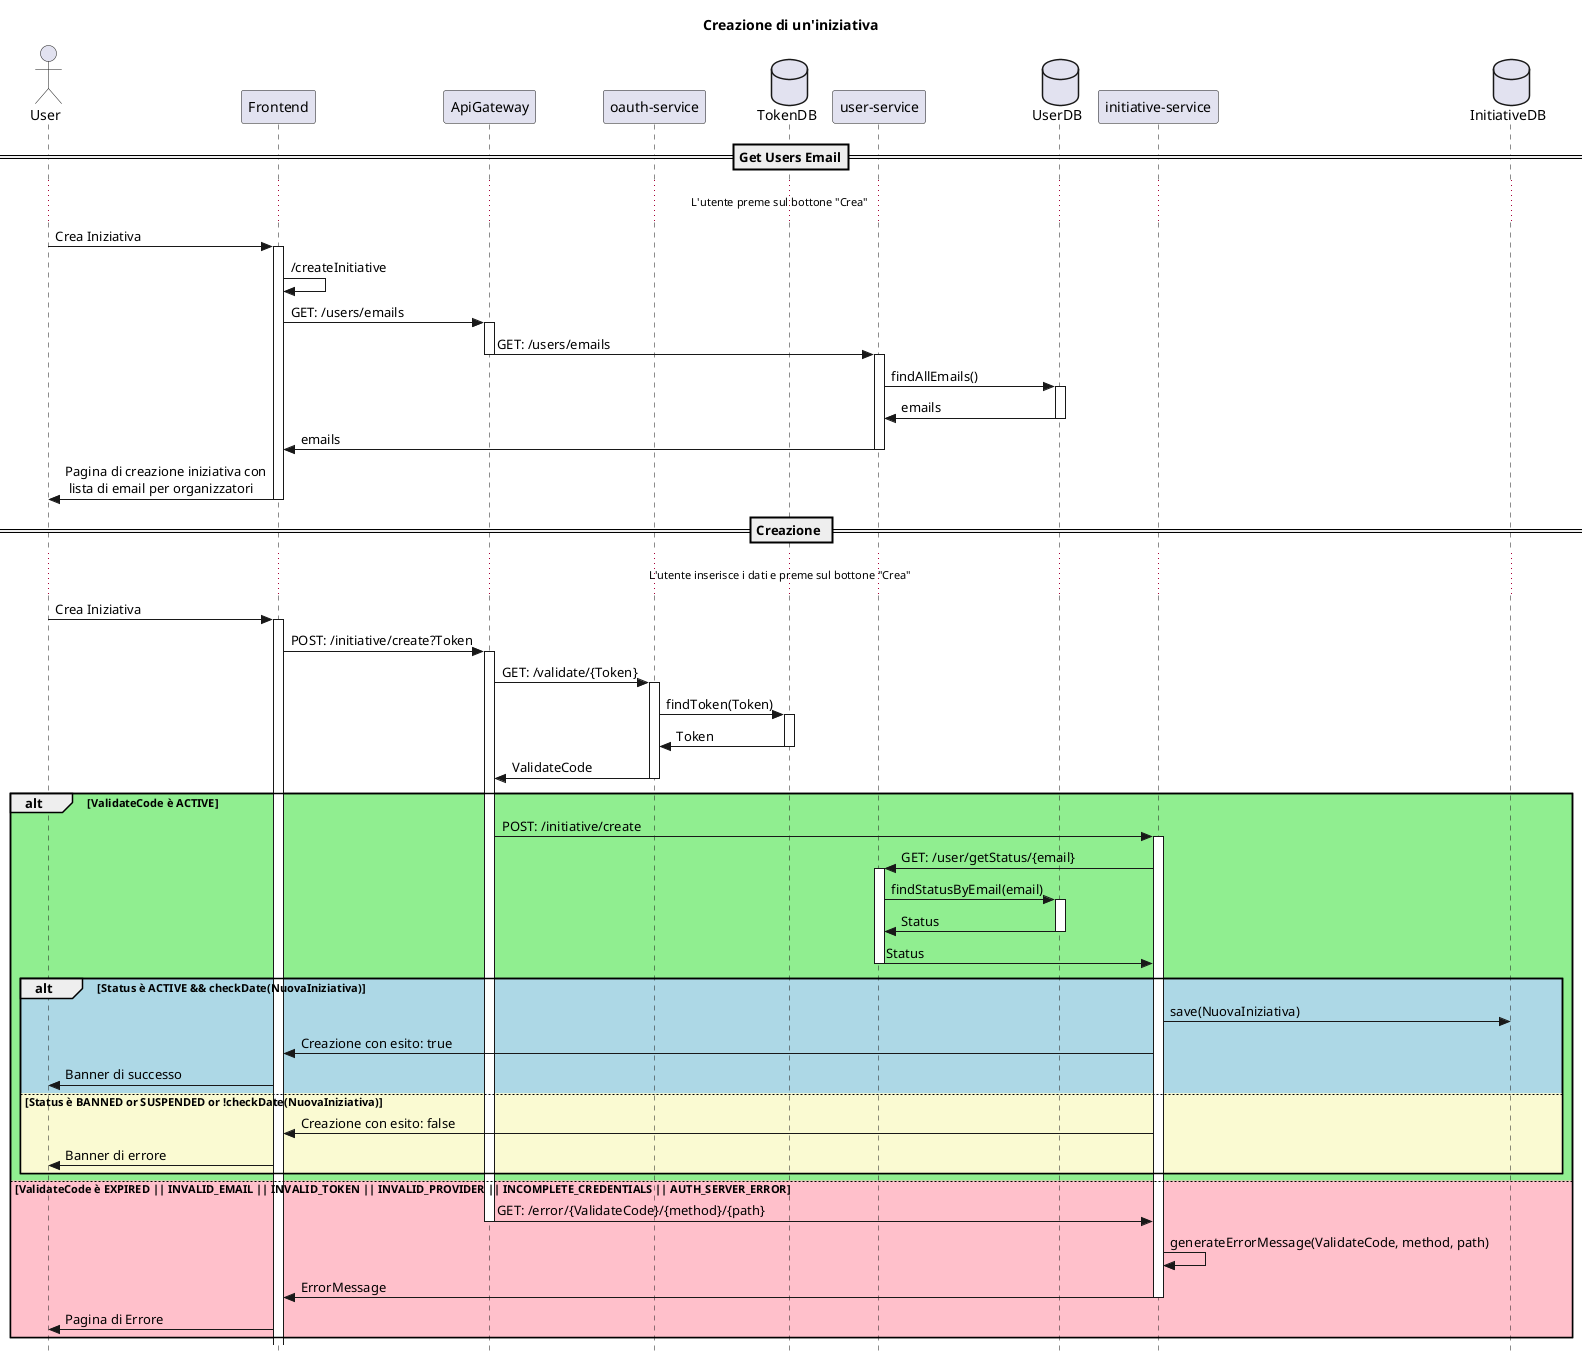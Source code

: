 @startuml
'https://plantuml.com/sequence-diagram

skinparam style strictuml

title Creazione di un'iniziativa

actor User
participant Frontend
participant ApiGateway as api
participant "oauth-service" as oauthS
database "TokenDB" as tokendb
participant "user-service" as userS
database "UserDB" as userdb
participant "initiative-service" as initS
database "InitiativeDB" as initdb

== Get Users Email==
... L'utente preme sul bottone "Crea" ...
User -> Frontend: Crea Iniziativa
activate Frontend
Frontend -> Frontend: /createInitiative
Frontend -> api: GET: /users/emails
activate api
api->userS: GET: /users/emails
deactivate api
activate userS
userS -> userdb: findAllEmails()
activate userdb
userdb -> userS: emails
deactivate userdb
userS -> Frontend: emails
deactivate userS
Frontend -> User: Pagina di creazione iniziativa con\n lista di email per organizzatori
deactivate Frontend

== Creazione ==
... L'utente inserisce i dati e preme sul bottone "Crea" ...

User -> Frontend: Crea Iniziativa
activate Frontend
Frontend -> api: POST: /initiative/create?Token
activate api
api -> oauthS: GET: /validate/{Token}
activate oauthS
oauthS -> tokendb: findToken(Token)
activate tokendb
tokendb -> oauthS: Token
deactivate tokendb
oauthS -> api: ValidateCode
deactivate oauthS

alt #LightGreen ValidateCode è ACTIVE
    api->initS: POST: /initiative/create
    activate initS
    initS-> userS: GET: /user/getStatus/{email}
    activate userS
    userS -> userdb: findStatusByEmail(email)
    activate userdb
    userdb -> userS: Status
    deactivate userdb
    userS -> initS: Status
    deactivate userS

    alt #LightBlue Status è ACTIVE && checkDate(NuovaIniziativa)
        initS -> initdb: save(NuovaIniziativa)
        initS->Frontend: Creazione con esito: true
        Frontend -> User: Banner di successo
    else #LightGoldenRodYellow Status è BANNED or SUSPENDED or !checkDate(NuovaIniziativa)
        initS->Frontend: Creazione con esito: false
        Frontend -> User: Banner di errore
    end
    

else #Pink ValidateCode è EXPIRED || INVALID_EMAIL || INVALID_TOKEN || INVALID_PROVIDER || INCOMPLETE_CREDENTIALS || AUTH_SERVER_ERROR
    api -> initS: GET: /error/{ValidateCode}/{method}/{path}
    deactivate api
    initS -> initS: generateErrorMessage(ValidateCode, method, path)
    initS -> Frontend: ErrorMessage
    deactivate initS
    Frontend -> User: Pagina di Errore
end

@enduml